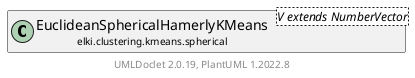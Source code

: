 @startuml
    remove .*\.(Instance|Par|Parameterizer|Factory)$
    set namespaceSeparator none
    hide empty fields
    hide empty methods

    class "<size:14>EuclideanSphericalHamerlyKMeans.Instance\n<size:10>elki.clustering.kmeans.spherical" as elki.clustering.kmeans.spherical.EuclideanSphericalHamerlyKMeans.Instance [[EuclideanSphericalHamerlyKMeans.Instance.html]] {
        ~sums: double[]
        ~newmeans: double[]
        ~upper: WritableDoubleDataStore
        ~lower: WritableDoubleDataStore
        ~sep: double[]
        +Instance(Relation<? extends NumberVector>, double[])
        +iterate(int): int
        #initialAssignToNearestCluster(): int
        #assignToNearestCluster(): int
        #updateBounds(double[]): void
        #getLogger(): Logging
    }

    class "<size:14>SphericalKMeans.Instance\n<size:10>elki.clustering.kmeans.spherical" as elki.clustering.kmeans.spherical.SphericalKMeans.Instance [[SphericalKMeans.Instance.html]]
    class "<size:14>EuclideanSphericalHamerlyKMeans\n<size:10>elki.clustering.kmeans.spherical" as elki.clustering.kmeans.spherical.EuclideanSphericalHamerlyKMeans<V extends NumberVector> [[EuclideanSphericalHamerlyKMeans.html]]

    elki.clustering.kmeans.spherical.SphericalKMeans.Instance <|-- elki.clustering.kmeans.spherical.EuclideanSphericalHamerlyKMeans.Instance
    elki.clustering.kmeans.spherical.EuclideanSphericalHamerlyKMeans +-- elki.clustering.kmeans.spherical.EuclideanSphericalHamerlyKMeans.Instance

    center footer UMLDoclet 2.0.19, PlantUML 1.2022.8
@enduml
